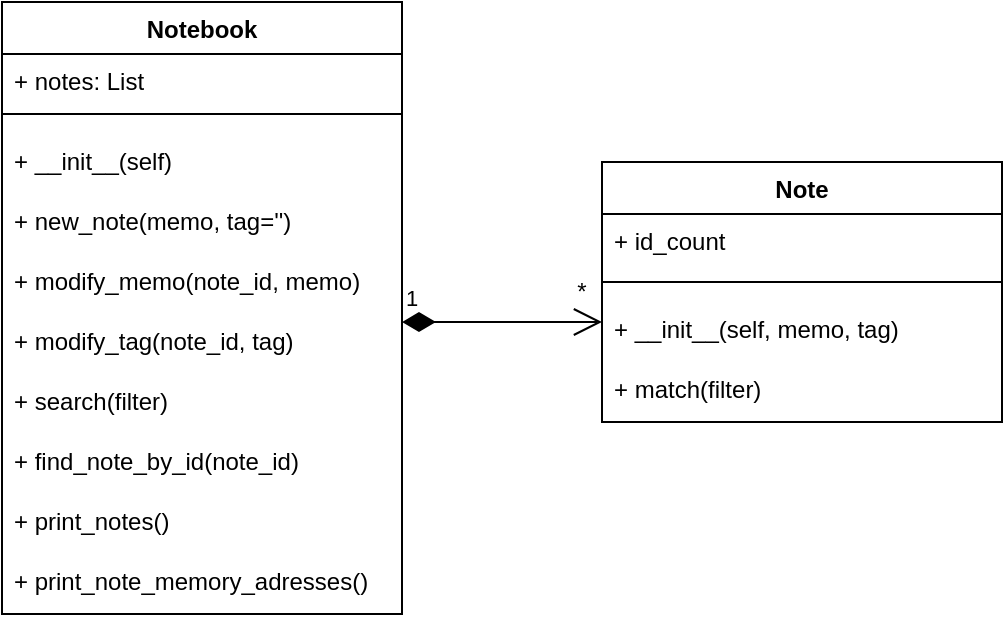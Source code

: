 <mxfile><diagram id="7CgirqPtUzUF4EXsoOsr" name="Page-1"><mxGraphModel dx="333" dy="156" grid="1" gridSize="10" guides="1" tooltips="1" connect="1" arrows="1" fold="1" page="1" pageScale="1" pageWidth="850" pageHeight="1100" background="#ffffff" math="0" shadow="0"><root><mxCell id="0"/><mxCell id="1" parent="0"/><mxCell id="2" value="Notebook" style="swimlane;fontStyle=1;align=center;verticalAlign=top;childLayout=stackLayout;horizontal=1;startSize=26;horizontalStack=0;resizeParent=1;resizeParentMax=0;resizeLast=0;collapsible=1;marginBottom=0;labelBackgroundColor=#FFFFFF;fontColor=#000000;labelBorderColor=none;strokeColor=#000000;fillColor=#FFFFFF;" parent="1" vertex="1"><mxGeometry x="50" y="120" width="200" height="306" as="geometry"/></mxCell><mxCell id="10" value="+ notes: List" style="text;strokeColor=none;fillColor=none;align=left;verticalAlign=top;spacingLeft=4;spacingRight=4;overflow=hidden;rotatable=0;points=[[0,0.5],[1,0.5]];portConstraint=eastwest;fontColor=#000000;" parent="2" vertex="1"><mxGeometry y="26" width="200" height="20" as="geometry"/></mxCell><mxCell id="4" value="" style="line;strokeWidth=1;fillColor=none;align=left;verticalAlign=middle;spacingTop=-1;spacingLeft=3;spacingRight=3;rotatable=0;labelPosition=right;points=[];portConstraint=eastwest;strokeColor=inherit;" parent="2" vertex="1"><mxGeometry y="46" width="200" height="20" as="geometry"/></mxCell><mxCell id="13" value="+ __init__(self)&#10;" style="text;strokeColor=none;fillColor=none;align=left;verticalAlign=top;spacingLeft=4;spacingRight=4;overflow=hidden;rotatable=0;points=[[0,0.5],[1,0.5]];portConstraint=eastwest;fontColor=#000000;" parent="2" vertex="1"><mxGeometry y="66" width="200" height="30" as="geometry"/></mxCell><mxCell id="11" value="+ new_note(memo, tag='')" style="text;strokeColor=none;fillColor=none;align=left;verticalAlign=top;spacingLeft=4;spacingRight=4;overflow=hidden;rotatable=0;points=[[0,0.5],[1,0.5]];portConstraint=eastwest;fontColor=#000000;" parent="2" vertex="1"><mxGeometry y="96" width="200" height="30" as="geometry"/></mxCell><mxCell id="34" value="+ modify_memo(note_id, memo)&#10;" style="text;strokeColor=none;fillColor=none;align=left;verticalAlign=top;spacingLeft=4;spacingRight=4;overflow=hidden;rotatable=0;points=[[0,0.5],[1,0.5]];portConstraint=eastwest;fontColor=#000000;" parent="2" vertex="1"><mxGeometry y="126" width="200" height="30" as="geometry"/></mxCell><mxCell id="14" value="+ modify_tag(note_id, tag)" style="text;strokeColor=none;fillColor=none;align=left;verticalAlign=top;spacingLeft=4;spacingRight=4;overflow=hidden;rotatable=0;points=[[0,0.5],[1,0.5]];portConstraint=eastwest;fontColor=#000000;" parent="2" vertex="1"><mxGeometry y="156" width="200" height="30" as="geometry"/></mxCell><mxCell id="15" value="+ search(filter)" style="text;strokeColor=none;fillColor=none;align=left;verticalAlign=top;spacingLeft=4;spacingRight=4;overflow=hidden;rotatable=0;points=[[0,0.5],[1,0.5]];portConstraint=eastwest;fontColor=#000000;" parent="2" vertex="1"><mxGeometry y="186" width="200" height="30" as="geometry"/></mxCell><mxCell id="16" value="+ find_note_by_id(note_id)&#10;" style="text;strokeColor=none;fillColor=none;align=left;verticalAlign=top;spacingLeft=4;spacingRight=4;overflow=hidden;rotatable=0;points=[[0,0.5],[1,0.5]];portConstraint=eastwest;fontColor=#000000;" parent="2" vertex="1"><mxGeometry y="216" width="200" height="30" as="geometry"/></mxCell><mxCell id="17" value="+ print_notes()&#10;" style="text;strokeColor=none;fillColor=none;align=left;verticalAlign=top;spacingLeft=4;spacingRight=4;overflow=hidden;rotatable=0;points=[[0,0.5],[1,0.5]];portConstraint=eastwest;fontColor=#000000;" parent="2" vertex="1"><mxGeometry y="246" width="200" height="30" as="geometry"/></mxCell><mxCell id="18" value="+ print_note_memory_adresses()&#10;" style="text;strokeColor=none;fillColor=none;align=left;verticalAlign=top;spacingLeft=4;spacingRight=4;overflow=hidden;rotatable=0;points=[[0,0.5],[1,0.5]];portConstraint=eastwest;fontColor=#000000;" parent="2" vertex="1"><mxGeometry y="276" width="200" height="30" as="geometry"/></mxCell><mxCell id="37" value="Note" style="swimlane;fontStyle=1;align=center;verticalAlign=top;childLayout=stackLayout;horizontal=1;startSize=26;horizontalStack=0;resizeParent=1;resizeParentMax=0;resizeLast=0;collapsible=1;marginBottom=0;labelBackgroundColor=#FFFFFF;fontColor=#000000;labelBorderColor=none;strokeColor=#000000;fillColor=#FFFFFF;" parent="1" vertex="1"><mxGeometry x="350" y="200" width="200" height="130" as="geometry"/></mxCell><mxCell id="38" value="+ id_count" style="text;strokeColor=none;fillColor=none;align=left;verticalAlign=top;spacingLeft=4;spacingRight=4;overflow=hidden;rotatable=0;points=[[0,0.5],[1,0.5]];portConstraint=eastwest;fontColor=#000000;" parent="37" vertex="1"><mxGeometry y="26" width="200" height="24" as="geometry"/></mxCell><mxCell id="40" value="" style="line;strokeWidth=1;fillColor=none;align=left;verticalAlign=middle;spacingTop=-1;spacingLeft=3;spacingRight=3;rotatable=0;labelPosition=right;points=[];portConstraint=eastwest;strokeColor=inherit;" parent="37" vertex="1"><mxGeometry y="50" width="200" height="20" as="geometry"/></mxCell><mxCell id="50" value="+ __init__(self, memo, tag)&#10;" style="text;strokeColor=none;fillColor=none;align=left;verticalAlign=top;spacingLeft=4;spacingRight=4;overflow=hidden;rotatable=0;points=[[0,0.5],[1,0.5]];portConstraint=eastwest;fontColor=#000000;" parent="37" vertex="1"><mxGeometry y="70" width="200" height="30" as="geometry"/></mxCell><mxCell id="41" value="+ match(filter)&#10;" style="text;strokeColor=none;fillColor=none;align=left;verticalAlign=top;spacingLeft=4;spacingRight=4;overflow=hidden;rotatable=0;points=[[0,0.5],[1,0.5]];portConstraint=eastwest;fontColor=#000000;" parent="37" vertex="1"><mxGeometry y="100" width="200" height="30" as="geometry"/></mxCell><mxCell id="52" value="1" style="endArrow=open;html=1;endSize=12;startArrow=diamondThin;startSize=14;startFill=1;edgeStyle=orthogonalEdgeStyle;align=left;verticalAlign=bottom;strokeColor=#000000;" parent="1" edge="1"><mxGeometry x="-1" y="3" relative="1" as="geometry"><mxPoint x="250" y="280" as="sourcePoint"/><mxPoint x="350" y="280" as="targetPoint"/></mxGeometry></mxCell><mxCell id="53" value="*" style="text;html=1;strokeColor=none;fillColor=none;align=center;verticalAlign=middle;whiteSpace=wrap;rounded=0;fontColor=#000000;" parent="1" vertex="1"><mxGeometry x="330" y="255" width="20" height="20" as="geometry"/></mxCell></root></mxGraphModel></diagram></mxfile>